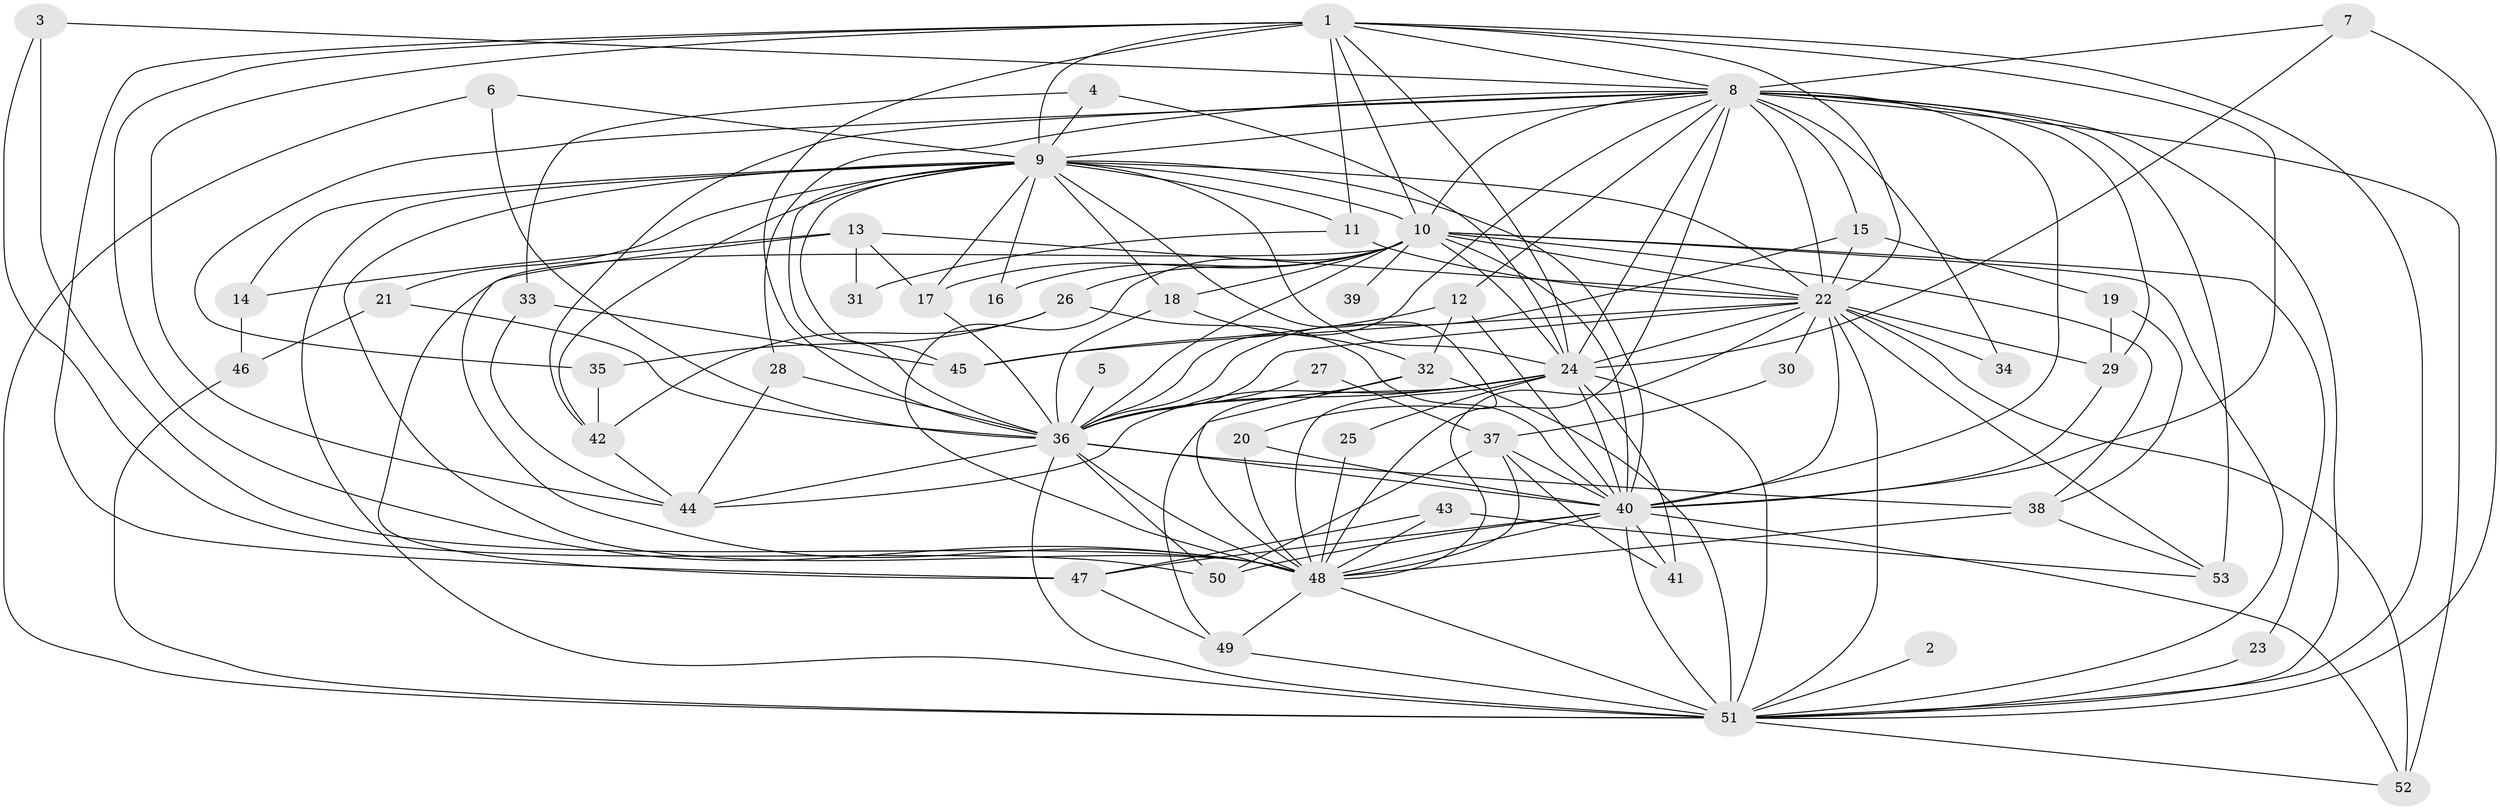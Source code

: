 // original degree distribution, {20: 0.02830188679245283, 13: 0.009433962264150943, 22: 0.018867924528301886, 25: 0.009433962264150943, 23: 0.009433962264150943, 27: 0.009433962264150943, 21: 0.009433962264150943, 5: 0.04716981132075472, 7: 0.009433962264150943, 2: 0.5566037735849056, 3: 0.16037735849056603, 6: 0.018867924528301886, 4: 0.11320754716981132}
// Generated by graph-tools (version 1.1) at 2025/01/03/09/25 03:01:25]
// undirected, 53 vertices, 160 edges
graph export_dot {
graph [start="1"]
  node [color=gray90,style=filled];
  1;
  2;
  3;
  4;
  5;
  6;
  7;
  8;
  9;
  10;
  11;
  12;
  13;
  14;
  15;
  16;
  17;
  18;
  19;
  20;
  21;
  22;
  23;
  24;
  25;
  26;
  27;
  28;
  29;
  30;
  31;
  32;
  33;
  34;
  35;
  36;
  37;
  38;
  39;
  40;
  41;
  42;
  43;
  44;
  45;
  46;
  47;
  48;
  49;
  50;
  51;
  52;
  53;
  1 -- 8 [weight=1.0];
  1 -- 9 [weight=1.0];
  1 -- 10 [weight=1.0];
  1 -- 11 [weight=1.0];
  1 -- 22 [weight=1.0];
  1 -- 24 [weight=1.0];
  1 -- 36 [weight=1.0];
  1 -- 40 [weight=1.0];
  1 -- 44 [weight=2.0];
  1 -- 47 [weight=1.0];
  1 -- 48 [weight=1.0];
  1 -- 51 [weight=1.0];
  2 -- 51 [weight=1.0];
  3 -- 8 [weight=1.0];
  3 -- 48 [weight=1.0];
  3 -- 50 [weight=1.0];
  4 -- 9 [weight=1.0];
  4 -- 24 [weight=1.0];
  4 -- 33 [weight=1.0];
  5 -- 36 [weight=1.0];
  6 -- 9 [weight=1.0];
  6 -- 36 [weight=1.0];
  6 -- 51 [weight=1.0];
  7 -- 8 [weight=1.0];
  7 -- 24 [weight=1.0];
  7 -- 51 [weight=1.0];
  8 -- 9 [weight=2.0];
  8 -- 10 [weight=2.0];
  8 -- 12 [weight=1.0];
  8 -- 15 [weight=1.0];
  8 -- 22 [weight=2.0];
  8 -- 24 [weight=2.0];
  8 -- 28 [weight=1.0];
  8 -- 29 [weight=1.0];
  8 -- 34 [weight=1.0];
  8 -- 35 [weight=1.0];
  8 -- 36 [weight=3.0];
  8 -- 40 [weight=1.0];
  8 -- 42 [weight=1.0];
  8 -- 48 [weight=2.0];
  8 -- 51 [weight=1.0];
  8 -- 52 [weight=1.0];
  8 -- 53 [weight=1.0];
  9 -- 10 [weight=1.0];
  9 -- 11 [weight=1.0];
  9 -- 14 [weight=1.0];
  9 -- 16 [weight=1.0];
  9 -- 17 [weight=1.0];
  9 -- 18 [weight=1.0];
  9 -- 20 [weight=1.0];
  9 -- 21 [weight=1.0];
  9 -- 22 [weight=1.0];
  9 -- 24 [weight=2.0];
  9 -- 36 [weight=1.0];
  9 -- 40 [weight=1.0];
  9 -- 42 [weight=1.0];
  9 -- 45 [weight=1.0];
  9 -- 48 [weight=1.0];
  9 -- 51 [weight=2.0];
  10 -- 16 [weight=1.0];
  10 -- 17 [weight=1.0];
  10 -- 18 [weight=1.0];
  10 -- 22 [weight=1.0];
  10 -- 23 [weight=1.0];
  10 -- 24 [weight=2.0];
  10 -- 26 [weight=1.0];
  10 -- 36 [weight=1.0];
  10 -- 38 [weight=1.0];
  10 -- 39 [weight=1.0];
  10 -- 40 [weight=1.0];
  10 -- 47 [weight=1.0];
  10 -- 48 [weight=1.0];
  10 -- 51 [weight=1.0];
  11 -- 22 [weight=1.0];
  11 -- 31 [weight=1.0];
  12 -- 32 [weight=1.0];
  12 -- 40 [weight=1.0];
  12 -- 45 [weight=1.0];
  13 -- 14 [weight=1.0];
  13 -- 17 [weight=1.0];
  13 -- 22 [weight=1.0];
  13 -- 31 [weight=1.0];
  13 -- 48 [weight=1.0];
  14 -- 46 [weight=1.0];
  15 -- 19 [weight=1.0];
  15 -- 22 [weight=1.0];
  15 -- 36 [weight=1.0];
  17 -- 36 [weight=1.0];
  18 -- 32 [weight=1.0];
  18 -- 36 [weight=1.0];
  19 -- 29 [weight=1.0];
  19 -- 38 [weight=1.0];
  20 -- 40 [weight=1.0];
  20 -- 48 [weight=1.0];
  21 -- 36 [weight=1.0];
  21 -- 46 [weight=1.0];
  22 -- 24 [weight=1.0];
  22 -- 29 [weight=1.0];
  22 -- 30 [weight=1.0];
  22 -- 34 [weight=2.0];
  22 -- 36 [weight=1.0];
  22 -- 40 [weight=1.0];
  22 -- 45 [weight=2.0];
  22 -- 48 [weight=2.0];
  22 -- 51 [weight=1.0];
  22 -- 52 [weight=1.0];
  22 -- 53 [weight=1.0];
  23 -- 51 [weight=1.0];
  24 -- 25 [weight=2.0];
  24 -- 36 [weight=2.0];
  24 -- 40 [weight=1.0];
  24 -- 41 [weight=2.0];
  24 -- 44 [weight=2.0];
  24 -- 48 [weight=1.0];
  24 -- 49 [weight=1.0];
  24 -- 51 [weight=1.0];
  25 -- 48 [weight=1.0];
  26 -- 35 [weight=1.0];
  26 -- 40 [weight=1.0];
  26 -- 42 [weight=1.0];
  27 -- 36 [weight=1.0];
  27 -- 37 [weight=1.0];
  28 -- 36 [weight=1.0];
  28 -- 44 [weight=1.0];
  29 -- 40 [weight=1.0];
  30 -- 37 [weight=1.0];
  32 -- 36 [weight=1.0];
  32 -- 48 [weight=1.0];
  32 -- 51 [weight=2.0];
  33 -- 44 [weight=1.0];
  33 -- 45 [weight=1.0];
  35 -- 42 [weight=1.0];
  36 -- 38 [weight=1.0];
  36 -- 40 [weight=1.0];
  36 -- 44 [weight=1.0];
  36 -- 48 [weight=1.0];
  36 -- 50 [weight=1.0];
  36 -- 51 [weight=1.0];
  37 -- 40 [weight=1.0];
  37 -- 41 [weight=1.0];
  37 -- 48 [weight=1.0];
  37 -- 50 [weight=1.0];
  38 -- 48 [weight=1.0];
  38 -- 53 [weight=1.0];
  40 -- 41 [weight=1.0];
  40 -- 47 [weight=1.0];
  40 -- 48 [weight=2.0];
  40 -- 50 [weight=1.0];
  40 -- 51 [weight=1.0];
  40 -- 52 [weight=1.0];
  42 -- 44 [weight=1.0];
  43 -- 47 [weight=1.0];
  43 -- 48 [weight=1.0];
  43 -- 53 [weight=1.0];
  46 -- 51 [weight=1.0];
  47 -- 49 [weight=1.0];
  48 -- 49 [weight=1.0];
  48 -- 51 [weight=1.0];
  49 -- 51 [weight=1.0];
  51 -- 52 [weight=1.0];
}
